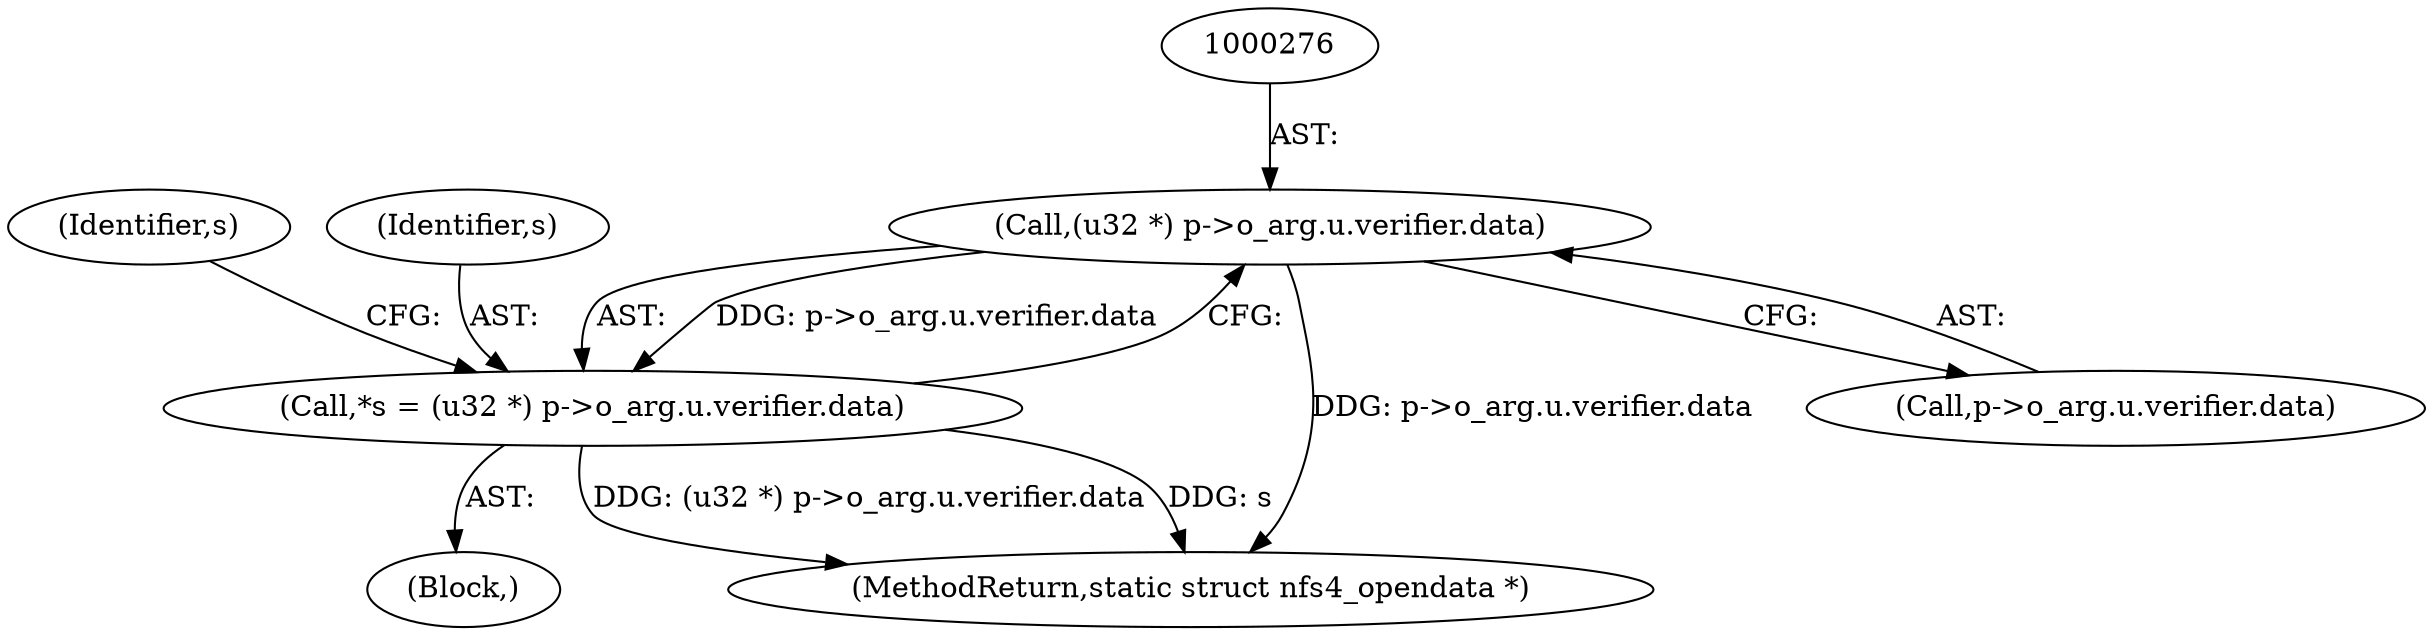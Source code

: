 digraph "0_linux_dc0b027dfadfcb8a5504f7d8052754bf8d501ab9_17@pointer" {
"1000275" [label="(Call,(u32 *) p->o_arg.u.verifier.data)"];
"1000273" [label="(Call,*s = (u32 *) p->o_arg.u.verifier.data)"];
"1000271" [label="(Block,)"];
"1000273" [label="(Call,*s = (u32 *) p->o_arg.u.verifier.data)"];
"1000275" [label="(Call,(u32 *) p->o_arg.u.verifier.data)"];
"1000288" [label="(Identifier,s)"];
"1000378" [label="(MethodReturn,static struct nfs4_opendata *)"];
"1000277" [label="(Call,p->o_arg.u.verifier.data)"];
"1000274" [label="(Identifier,s)"];
"1000275" -> "1000273"  [label="AST: "];
"1000275" -> "1000277"  [label="CFG: "];
"1000276" -> "1000275"  [label="AST: "];
"1000277" -> "1000275"  [label="AST: "];
"1000273" -> "1000275"  [label="CFG: "];
"1000275" -> "1000378"  [label="DDG: p->o_arg.u.verifier.data"];
"1000275" -> "1000273"  [label="DDG: p->o_arg.u.verifier.data"];
"1000273" -> "1000271"  [label="AST: "];
"1000274" -> "1000273"  [label="AST: "];
"1000288" -> "1000273"  [label="CFG: "];
"1000273" -> "1000378"  [label="DDG: (u32 *) p->o_arg.u.verifier.data"];
"1000273" -> "1000378"  [label="DDG: s"];
}

